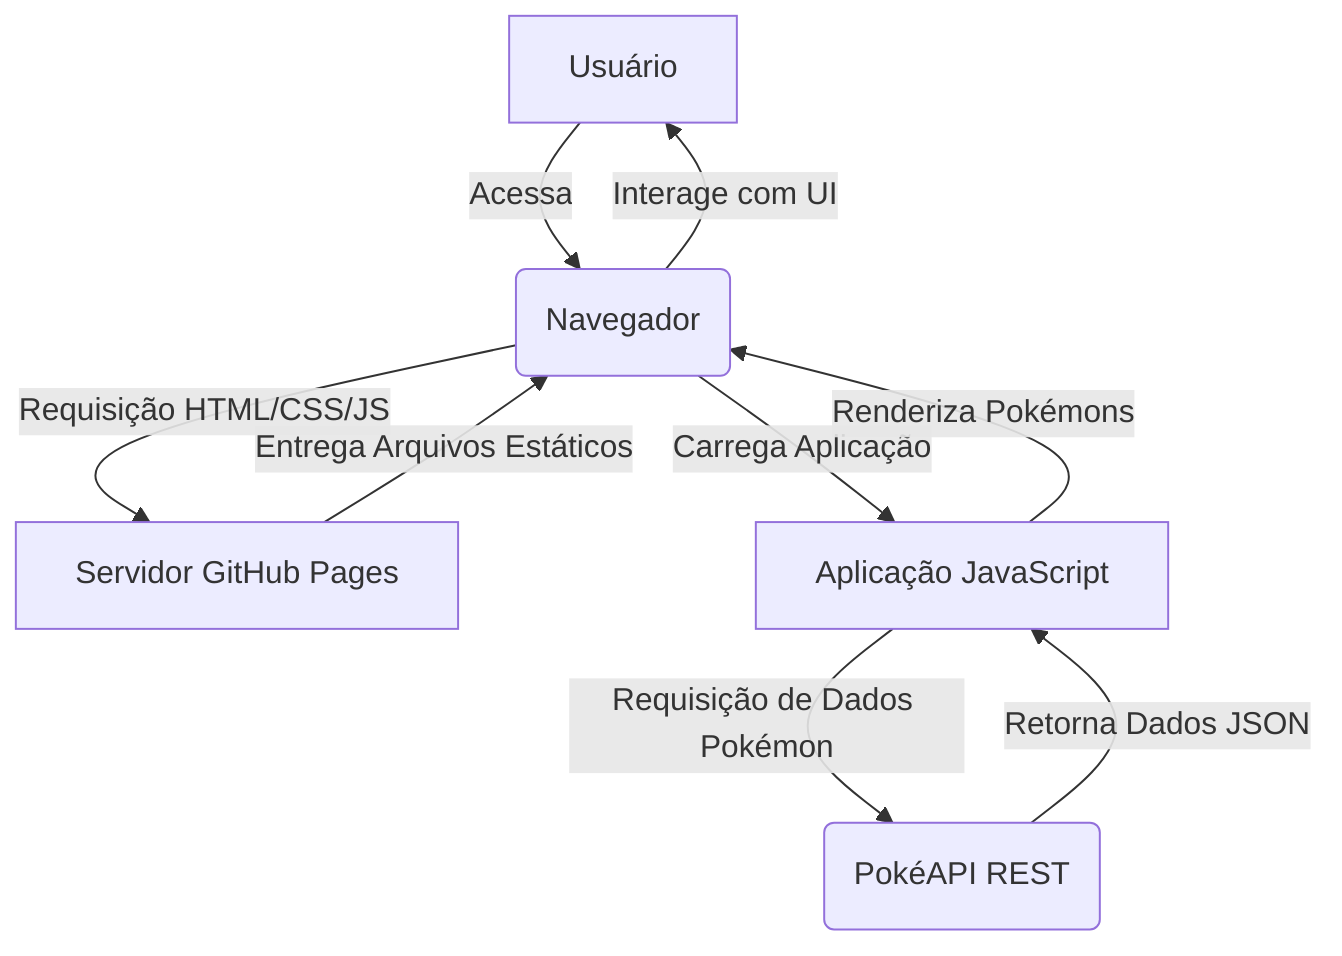 graph TD
    A[Usuário] -->|Acessa| B(Navegador)
    B -->|Requisição HTML/CSS/JS| C[Servidor GitHub Pages]
    C -->|Entrega Arquivos Estáticos| B
    B -->|Carrega Aplicação| D[Aplicação JavaScript]
    D -->|Requisição de Dados Pokémon| E(PokéAPI REST)
    E -->|Retorna Dados JSON| D
    D -->|Renderiza Pokémons| B
    B -->|Interage com UI| A